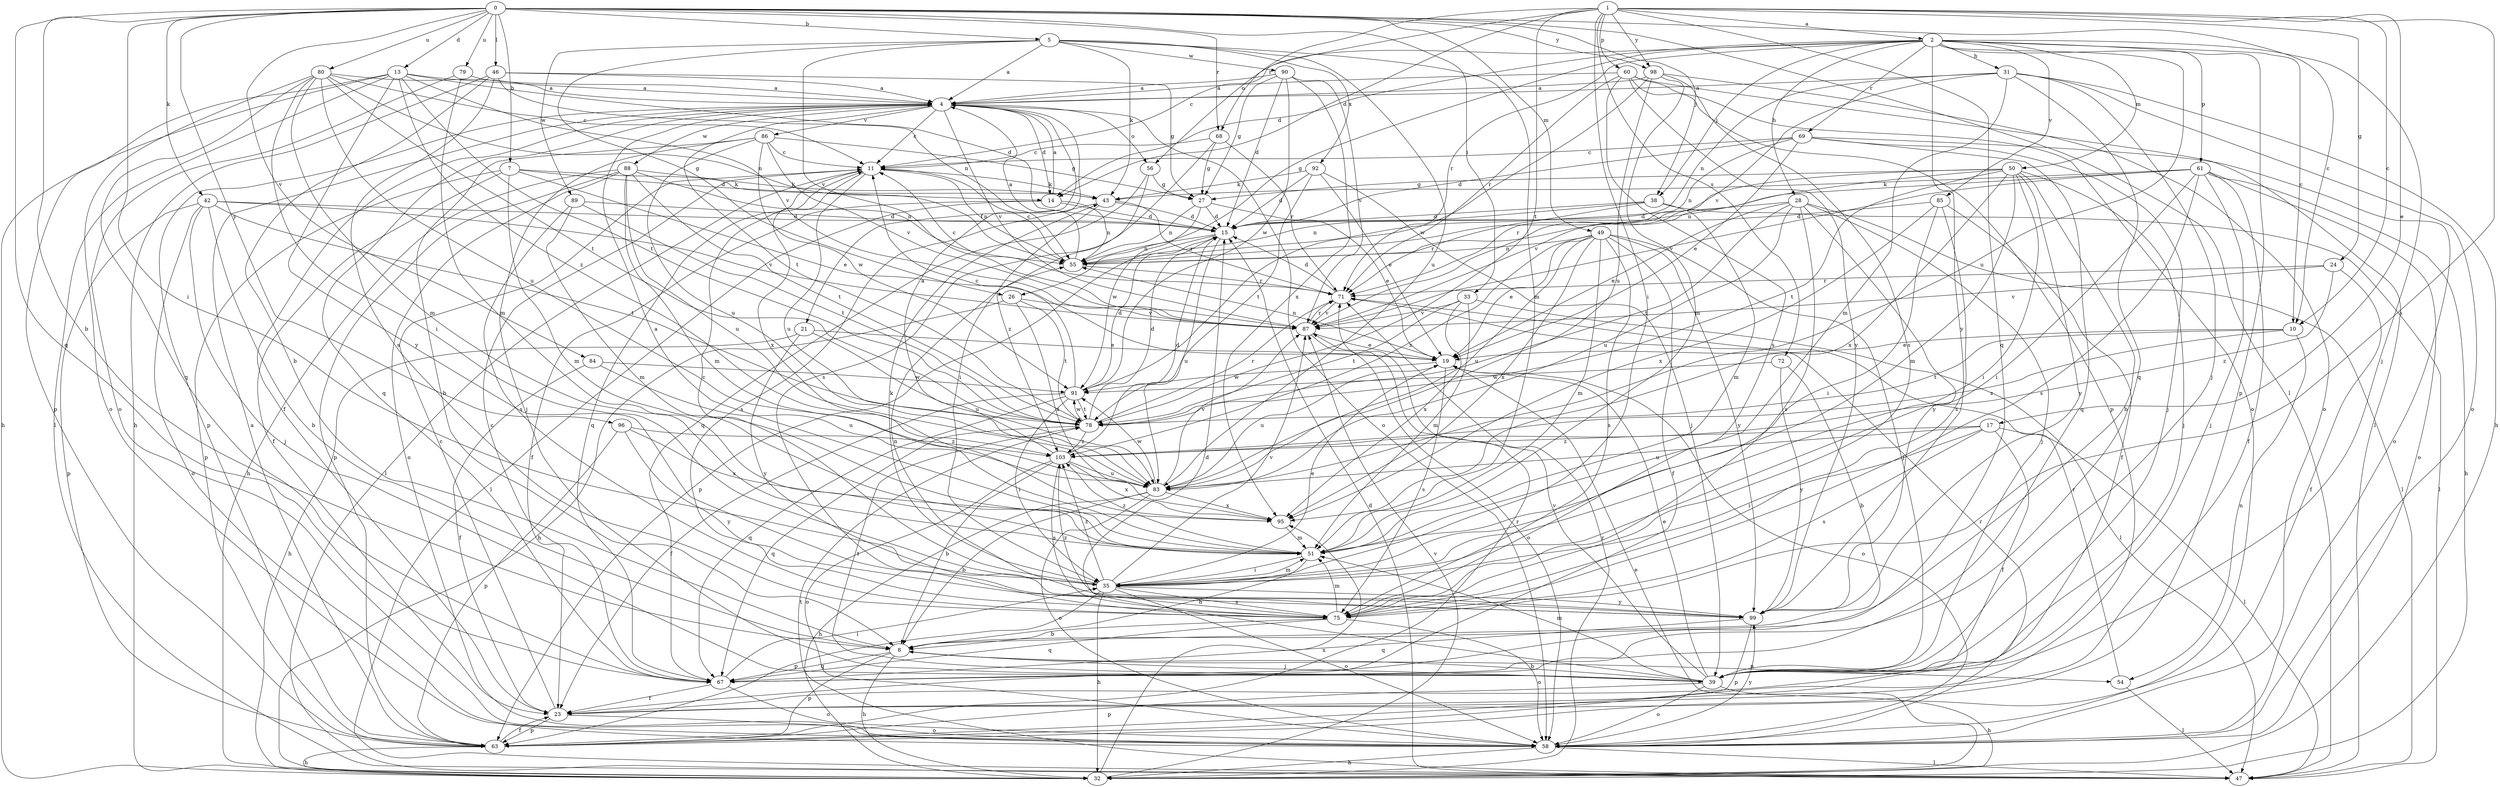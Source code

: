 strict digraph  {
0;
1;
2;
4;
5;
7;
8;
10;
11;
13;
14;
15;
17;
19;
21;
23;
24;
26;
27;
28;
31;
32;
33;
35;
38;
39;
42;
43;
46;
47;
49;
50;
51;
54;
55;
56;
58;
60;
61;
63;
67;
68;
69;
71;
72;
75;
78;
79;
80;
83;
84;
85;
86;
87;
88;
89;
90;
91;
92;
95;
96;
98;
99;
103;
0 -> 5  [label=b];
0 -> 7  [label=b];
0 -> 8  [label=b];
0 -> 10  [label=c];
0 -> 13  [label=d];
0 -> 33  [label=i];
0 -> 35  [label=i];
0 -> 38  [label=j];
0 -> 42  [label=k];
0 -> 46  [label=l];
0 -> 47  [label=l];
0 -> 49  [label=m];
0 -> 67  [label=q];
0 -> 68  [label=r];
0 -> 79  [label=u];
0 -> 80  [label=u];
0 -> 84  [label=v];
0 -> 96  [label=y];
0 -> 98  [label=y];
1 -> 2  [label=a];
1 -> 10  [label=c];
1 -> 14  [label=d];
1 -> 17  [label=e];
1 -> 24  [label=g];
1 -> 35  [label=i];
1 -> 56  [label=o];
1 -> 60  [label=p];
1 -> 67  [label=q];
1 -> 68  [label=r];
1 -> 72  [label=s];
1 -> 75  [label=s];
1 -> 78  [label=t];
1 -> 98  [label=y];
2 -> 10  [label=c];
2 -> 11  [label=c];
2 -> 14  [label=d];
2 -> 26  [label=g];
2 -> 28  [label=h];
2 -> 31  [label=h];
2 -> 38  [label=j];
2 -> 39  [label=j];
2 -> 50  [label=m];
2 -> 61  [label=p];
2 -> 63  [label=p];
2 -> 69  [label=r];
2 -> 71  [label=r];
2 -> 83  [label=u];
2 -> 85  [label=v];
2 -> 99  [label=y];
4 -> 11  [label=c];
4 -> 14  [label=d];
4 -> 21  [label=f];
4 -> 23  [label=f];
4 -> 56  [label=o];
4 -> 58  [label=o];
4 -> 63  [label=p];
4 -> 67  [label=q];
4 -> 78  [label=t];
4 -> 86  [label=v];
4 -> 87  [label=v];
4 -> 88  [label=w];
5 -> 4  [label=a];
5 -> 26  [label=g];
5 -> 43  [label=k];
5 -> 51  [label=m];
5 -> 83  [label=u];
5 -> 87  [label=v];
5 -> 89  [label=w];
5 -> 90  [label=w];
5 -> 92  [label=x];
7 -> 14  [label=d];
7 -> 19  [label=e];
7 -> 23  [label=f];
7 -> 43  [label=k];
7 -> 51  [label=m];
7 -> 63  [label=p];
8 -> 32  [label=h];
8 -> 39  [label=j];
8 -> 54  [label=n];
8 -> 63  [label=p];
8 -> 67  [label=q];
10 -> 19  [label=e];
10 -> 54  [label=n];
10 -> 78  [label=t];
10 -> 103  [label=z];
11 -> 43  [label=k];
11 -> 47  [label=l];
11 -> 55  [label=n];
11 -> 67  [label=q];
11 -> 83  [label=u];
11 -> 95  [label=x];
13 -> 4  [label=a];
13 -> 15  [label=d];
13 -> 32  [label=h];
13 -> 47  [label=l];
13 -> 63  [label=p];
13 -> 78  [label=t];
13 -> 87  [label=v];
13 -> 99  [label=y];
13 -> 103  [label=z];
14 -> 4  [label=a];
14 -> 15  [label=d];
14 -> 23  [label=f];
14 -> 47  [label=l];
14 -> 55  [label=n];
15 -> 55  [label=n];
15 -> 63  [label=p];
15 -> 83  [label=u];
17 -> 23  [label=f];
17 -> 35  [label=i];
17 -> 47  [label=l];
17 -> 75  [label=s];
17 -> 83  [label=u];
17 -> 103  [label=z];
19 -> 55  [label=n];
19 -> 58  [label=o];
19 -> 75  [label=s];
19 -> 83  [label=u];
19 -> 91  [label=w];
21 -> 19  [label=e];
21 -> 32  [label=h];
21 -> 83  [label=u];
21 -> 99  [label=y];
23 -> 11  [label=c];
23 -> 58  [label=o];
23 -> 63  [label=p];
24 -> 23  [label=f];
24 -> 71  [label=r];
24 -> 87  [label=v];
24 -> 103  [label=z];
26 -> 32  [label=h];
26 -> 78  [label=t];
26 -> 87  [label=v];
26 -> 95  [label=x];
27 -> 15  [label=d];
27 -> 19  [label=e];
27 -> 55  [label=n];
27 -> 91  [label=w];
28 -> 15  [label=d];
28 -> 19  [label=e];
28 -> 39  [label=j];
28 -> 47  [label=l];
28 -> 75  [label=s];
28 -> 78  [label=t];
28 -> 83  [label=u];
28 -> 99  [label=y];
31 -> 4  [label=a];
31 -> 32  [label=h];
31 -> 39  [label=j];
31 -> 51  [label=m];
31 -> 55  [label=n];
31 -> 58  [label=o];
31 -> 67  [label=q];
31 -> 87  [label=v];
32 -> 19  [label=e];
32 -> 71  [label=r];
32 -> 87  [label=v];
32 -> 95  [label=x];
33 -> 47  [label=l];
33 -> 51  [label=m];
33 -> 78  [label=t];
33 -> 87  [label=v];
33 -> 95  [label=x];
35 -> 11  [label=c];
35 -> 19  [label=e];
35 -> 32  [label=h];
35 -> 43  [label=k];
35 -> 51  [label=m];
35 -> 58  [label=o];
35 -> 63  [label=p];
35 -> 75  [label=s];
35 -> 87  [label=v];
35 -> 99  [label=y];
35 -> 103  [label=z];
38 -> 15  [label=d];
38 -> 47  [label=l];
38 -> 51  [label=m];
38 -> 55  [label=n];
38 -> 71  [label=r];
39 -> 8  [label=b];
39 -> 15  [label=d];
39 -> 19  [label=e];
39 -> 32  [label=h];
39 -> 51  [label=m];
39 -> 58  [label=o];
39 -> 63  [label=p];
39 -> 78  [label=t];
39 -> 87  [label=v];
42 -> 8  [label=b];
42 -> 15  [label=d];
42 -> 39  [label=j];
42 -> 58  [label=o];
42 -> 63  [label=p];
42 -> 78  [label=t];
42 -> 87  [label=v];
43 -> 15  [label=d];
43 -> 71  [label=r];
43 -> 75  [label=s];
43 -> 103  [label=z];
46 -> 4  [label=a];
46 -> 8  [label=b];
46 -> 27  [label=g];
46 -> 32  [label=h];
46 -> 55  [label=n];
46 -> 75  [label=s];
47 -> 15  [label=d];
47 -> 78  [label=t];
49 -> 19  [label=e];
49 -> 23  [label=f];
49 -> 39  [label=j];
49 -> 51  [label=m];
49 -> 55  [label=n];
49 -> 75  [label=s];
49 -> 83  [label=u];
49 -> 95  [label=x];
49 -> 99  [label=y];
49 -> 103  [label=z];
50 -> 8  [label=b];
50 -> 27  [label=g];
50 -> 35  [label=i];
50 -> 39  [label=j];
50 -> 51  [label=m];
50 -> 71  [label=r];
50 -> 78  [label=t];
50 -> 87  [label=v];
50 -> 95  [label=x];
50 -> 99  [label=y];
51 -> 4  [label=a];
51 -> 8  [label=b];
51 -> 35  [label=i];
51 -> 103  [label=z];
54 -> 47  [label=l];
54 -> 71  [label=r];
55 -> 4  [label=a];
55 -> 11  [label=c];
55 -> 71  [label=r];
56 -> 27  [label=g];
56 -> 35  [label=i];
56 -> 67  [label=q];
58 -> 32  [label=h];
58 -> 47  [label=l];
58 -> 71  [label=r];
58 -> 99  [label=y];
60 -> 4  [label=a];
60 -> 47  [label=l];
60 -> 58  [label=o];
60 -> 63  [label=p];
60 -> 71  [label=r];
60 -> 75  [label=s];
60 -> 99  [label=y];
61 -> 23  [label=f];
61 -> 32  [label=h];
61 -> 35  [label=i];
61 -> 39  [label=j];
61 -> 43  [label=k];
61 -> 55  [label=n];
61 -> 58  [label=o];
61 -> 75  [label=s];
61 -> 87  [label=v];
63 -> 4  [label=a];
63 -> 23  [label=f];
63 -> 32  [label=h];
63 -> 71  [label=r];
67 -> 11  [label=c];
67 -> 23  [label=f];
67 -> 35  [label=i];
67 -> 58  [label=o];
68 -> 11  [label=c];
68 -> 27  [label=g];
68 -> 71  [label=r];
68 -> 75  [label=s];
69 -> 11  [label=c];
69 -> 15  [label=d];
69 -> 19  [label=e];
69 -> 39  [label=j];
69 -> 55  [label=n];
69 -> 58  [label=o];
69 -> 67  [label=q];
71 -> 11  [label=c];
71 -> 15  [label=d];
71 -> 87  [label=v];
72 -> 8  [label=b];
72 -> 91  [label=w];
72 -> 99  [label=y];
75 -> 8  [label=b];
75 -> 51  [label=m];
75 -> 58  [label=o];
75 -> 67  [label=q];
75 -> 103  [label=z];
78 -> 15  [label=d];
78 -> 67  [label=q];
78 -> 71  [label=r];
78 -> 91  [label=w];
78 -> 103  [label=z];
79 -> 4  [label=a];
79 -> 51  [label=m];
79 -> 58  [label=o];
80 -> 4  [label=a];
80 -> 11  [label=c];
80 -> 35  [label=i];
80 -> 51  [label=m];
80 -> 55  [label=n];
80 -> 58  [label=o];
80 -> 67  [label=q];
80 -> 78  [label=t];
80 -> 83  [label=u];
83 -> 8  [label=b];
83 -> 32  [label=h];
83 -> 58  [label=o];
83 -> 87  [label=v];
83 -> 91  [label=w];
83 -> 95  [label=x];
84 -> 23  [label=f];
84 -> 83  [label=u];
84 -> 91  [label=w];
85 -> 15  [label=d];
85 -> 23  [label=f];
85 -> 35  [label=i];
85 -> 75  [label=s];
85 -> 95  [label=x];
86 -> 8  [label=b];
86 -> 11  [label=c];
86 -> 27  [label=g];
86 -> 39  [label=j];
86 -> 83  [label=u];
86 -> 87  [label=v];
86 -> 91  [label=w];
87 -> 19  [label=e];
87 -> 58  [label=o];
87 -> 71  [label=r];
88 -> 32  [label=h];
88 -> 43  [label=k];
88 -> 51  [label=m];
88 -> 55  [label=n];
88 -> 58  [label=o];
88 -> 63  [label=p];
88 -> 78  [label=t];
88 -> 83  [label=u];
89 -> 15  [label=d];
89 -> 51  [label=m];
89 -> 75  [label=s];
89 -> 78  [label=t];
90 -> 4  [label=a];
90 -> 15  [label=d];
90 -> 27  [label=g];
90 -> 87  [label=v];
90 -> 91  [label=w];
90 -> 95  [label=x];
91 -> 11  [label=c];
91 -> 15  [label=d];
91 -> 23  [label=f];
91 -> 35  [label=i];
91 -> 67  [label=q];
91 -> 78  [label=t];
92 -> 15  [label=d];
92 -> 19  [label=e];
92 -> 39  [label=j];
92 -> 43  [label=k];
92 -> 78  [label=t];
95 -> 51  [label=m];
96 -> 63  [label=p];
96 -> 95  [label=x];
96 -> 99  [label=y];
96 -> 103  [label=z];
98 -> 4  [label=a];
98 -> 51  [label=m];
98 -> 58  [label=o];
98 -> 75  [label=s];
98 -> 83  [label=u];
98 -> 91  [label=w];
99 -> 55  [label=n];
99 -> 63  [label=p];
99 -> 67  [label=q];
103 -> 4  [label=a];
103 -> 8  [label=b];
103 -> 15  [label=d];
103 -> 58  [label=o];
103 -> 75  [label=s];
103 -> 83  [label=u];
103 -> 95  [label=x];
}
